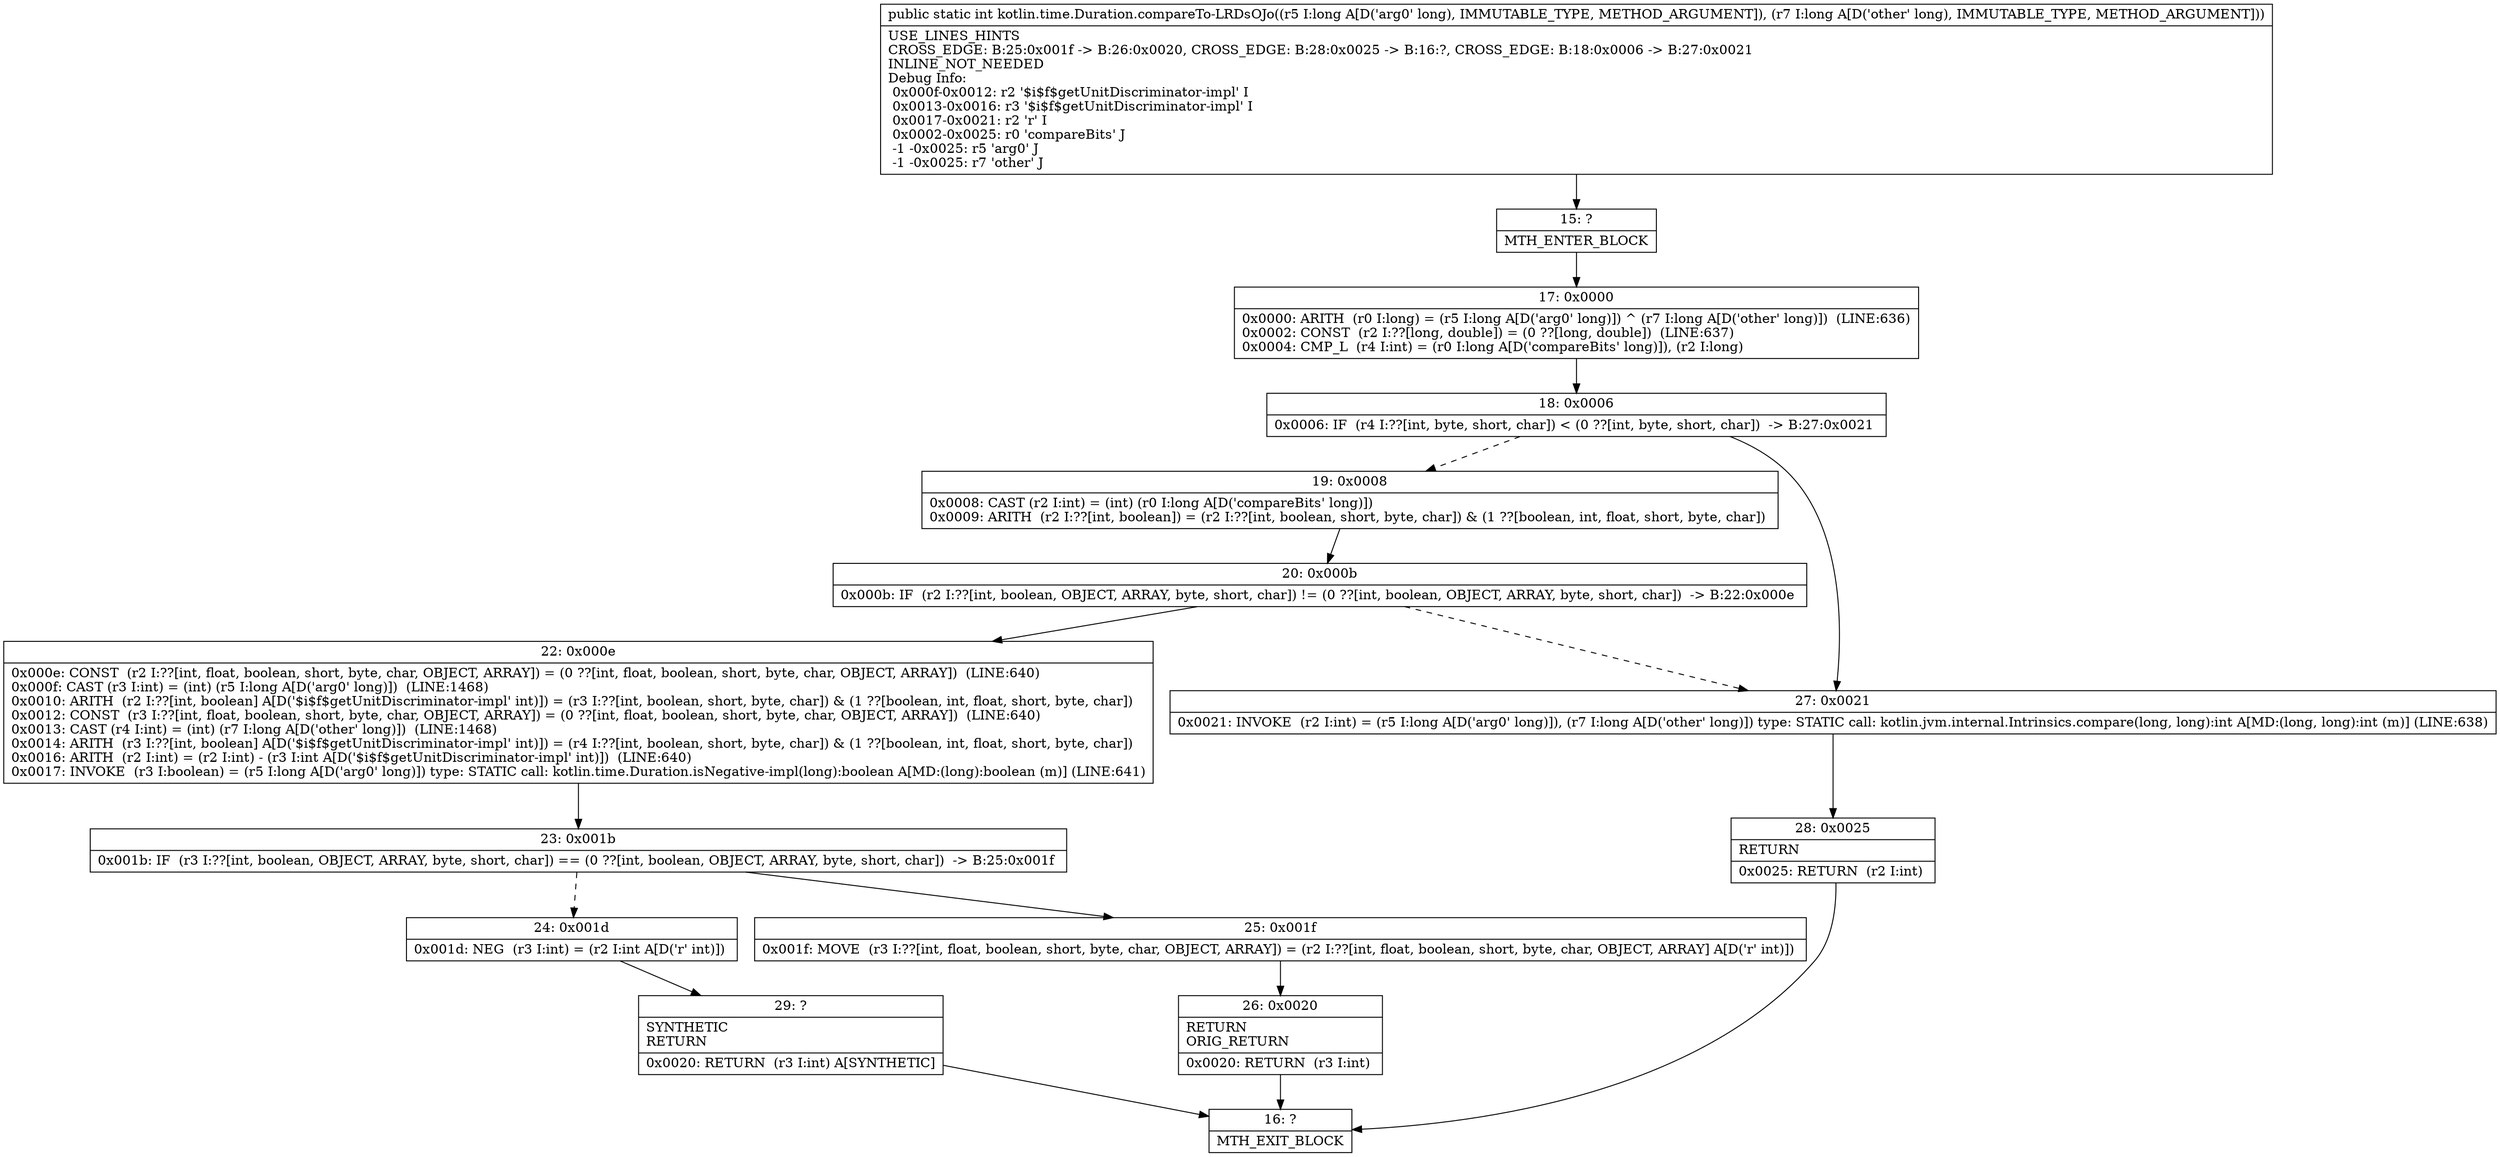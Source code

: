 digraph "CFG forkotlin.time.Duration.compareTo\-LRDsOJo(JJ)I" {
Node_15 [shape=record,label="{15\:\ ?|MTH_ENTER_BLOCK\l}"];
Node_17 [shape=record,label="{17\:\ 0x0000|0x0000: ARITH  (r0 I:long) = (r5 I:long A[D('arg0' long)]) ^ (r7 I:long A[D('other' long)])  (LINE:636)\l0x0002: CONST  (r2 I:??[long, double]) = (0 ??[long, double])  (LINE:637)\l0x0004: CMP_L  (r4 I:int) = (r0 I:long A[D('compareBits' long)]), (r2 I:long) \l}"];
Node_18 [shape=record,label="{18\:\ 0x0006|0x0006: IF  (r4 I:??[int, byte, short, char]) \< (0 ??[int, byte, short, char])  \-\> B:27:0x0021 \l}"];
Node_19 [shape=record,label="{19\:\ 0x0008|0x0008: CAST (r2 I:int) = (int) (r0 I:long A[D('compareBits' long)]) \l0x0009: ARITH  (r2 I:??[int, boolean]) = (r2 I:??[int, boolean, short, byte, char]) & (1 ??[boolean, int, float, short, byte, char]) \l}"];
Node_20 [shape=record,label="{20\:\ 0x000b|0x000b: IF  (r2 I:??[int, boolean, OBJECT, ARRAY, byte, short, char]) != (0 ??[int, boolean, OBJECT, ARRAY, byte, short, char])  \-\> B:22:0x000e \l}"];
Node_22 [shape=record,label="{22\:\ 0x000e|0x000e: CONST  (r2 I:??[int, float, boolean, short, byte, char, OBJECT, ARRAY]) = (0 ??[int, float, boolean, short, byte, char, OBJECT, ARRAY])  (LINE:640)\l0x000f: CAST (r3 I:int) = (int) (r5 I:long A[D('arg0' long)])  (LINE:1468)\l0x0010: ARITH  (r2 I:??[int, boolean] A[D('$i$f$getUnitDiscriminator\-impl' int)]) = (r3 I:??[int, boolean, short, byte, char]) & (1 ??[boolean, int, float, short, byte, char]) \l0x0012: CONST  (r3 I:??[int, float, boolean, short, byte, char, OBJECT, ARRAY]) = (0 ??[int, float, boolean, short, byte, char, OBJECT, ARRAY])  (LINE:640)\l0x0013: CAST (r4 I:int) = (int) (r7 I:long A[D('other' long)])  (LINE:1468)\l0x0014: ARITH  (r3 I:??[int, boolean] A[D('$i$f$getUnitDiscriminator\-impl' int)]) = (r4 I:??[int, boolean, short, byte, char]) & (1 ??[boolean, int, float, short, byte, char]) \l0x0016: ARITH  (r2 I:int) = (r2 I:int) \- (r3 I:int A[D('$i$f$getUnitDiscriminator\-impl' int)])  (LINE:640)\l0x0017: INVOKE  (r3 I:boolean) = (r5 I:long A[D('arg0' long)]) type: STATIC call: kotlin.time.Duration.isNegative\-impl(long):boolean A[MD:(long):boolean (m)] (LINE:641)\l}"];
Node_23 [shape=record,label="{23\:\ 0x001b|0x001b: IF  (r3 I:??[int, boolean, OBJECT, ARRAY, byte, short, char]) == (0 ??[int, boolean, OBJECT, ARRAY, byte, short, char])  \-\> B:25:0x001f \l}"];
Node_24 [shape=record,label="{24\:\ 0x001d|0x001d: NEG  (r3 I:int) = (r2 I:int A[D('r' int)]) \l}"];
Node_29 [shape=record,label="{29\:\ ?|SYNTHETIC\lRETURN\l|0x0020: RETURN  (r3 I:int) A[SYNTHETIC]\l}"];
Node_16 [shape=record,label="{16\:\ ?|MTH_EXIT_BLOCK\l}"];
Node_25 [shape=record,label="{25\:\ 0x001f|0x001f: MOVE  (r3 I:??[int, float, boolean, short, byte, char, OBJECT, ARRAY]) = (r2 I:??[int, float, boolean, short, byte, char, OBJECT, ARRAY] A[D('r' int)]) \l}"];
Node_26 [shape=record,label="{26\:\ 0x0020|RETURN\lORIG_RETURN\l|0x0020: RETURN  (r3 I:int) \l}"];
Node_27 [shape=record,label="{27\:\ 0x0021|0x0021: INVOKE  (r2 I:int) = (r5 I:long A[D('arg0' long)]), (r7 I:long A[D('other' long)]) type: STATIC call: kotlin.jvm.internal.Intrinsics.compare(long, long):int A[MD:(long, long):int (m)] (LINE:638)\l}"];
Node_28 [shape=record,label="{28\:\ 0x0025|RETURN\l|0x0025: RETURN  (r2 I:int) \l}"];
MethodNode[shape=record,label="{public static int kotlin.time.Duration.compareTo\-LRDsOJo((r5 I:long A[D('arg0' long), IMMUTABLE_TYPE, METHOD_ARGUMENT]), (r7 I:long A[D('other' long), IMMUTABLE_TYPE, METHOD_ARGUMENT]))  | USE_LINES_HINTS\lCROSS_EDGE: B:25:0x001f \-\> B:26:0x0020, CROSS_EDGE: B:28:0x0025 \-\> B:16:?, CROSS_EDGE: B:18:0x0006 \-\> B:27:0x0021\lINLINE_NOT_NEEDED\lDebug Info:\l  0x000f\-0x0012: r2 '$i$f$getUnitDiscriminator\-impl' I\l  0x0013\-0x0016: r3 '$i$f$getUnitDiscriminator\-impl' I\l  0x0017\-0x0021: r2 'r' I\l  0x0002\-0x0025: r0 'compareBits' J\l  \-1 \-0x0025: r5 'arg0' J\l  \-1 \-0x0025: r7 'other' J\l}"];
MethodNode -> Node_15;Node_15 -> Node_17;
Node_17 -> Node_18;
Node_18 -> Node_19[style=dashed];
Node_18 -> Node_27;
Node_19 -> Node_20;
Node_20 -> Node_22;
Node_20 -> Node_27[style=dashed];
Node_22 -> Node_23;
Node_23 -> Node_24[style=dashed];
Node_23 -> Node_25;
Node_24 -> Node_29;
Node_29 -> Node_16;
Node_25 -> Node_26;
Node_26 -> Node_16;
Node_27 -> Node_28;
Node_28 -> Node_16;
}

